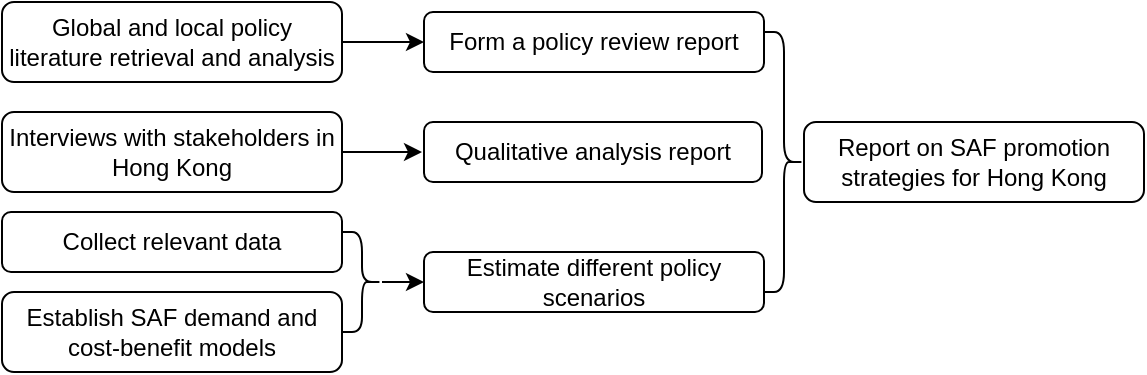 <mxfile version="25.0.3">
  <diagram name="Page-1" id="F2fmTXUnS6H72QZp40Jt">
    <mxGraphModel dx="1434" dy="819" grid="1" gridSize="10" guides="1" tooltips="1" connect="1" arrows="1" fold="1" page="1" pageScale="1" pageWidth="850" pageHeight="1100" math="0" shadow="0">
      <root>
        <mxCell id="0" />
        <mxCell id="1" parent="0" />
        <mxCell id="zcvoPzxGpFqEc6gYfrY5-14" style="edgeStyle=orthogonalEdgeStyle;rounded=0;orthogonalLoop=1;jettySize=auto;html=1;entryX=0;entryY=0.5;entryDx=0;entryDy=0;" edge="1" parent="1" source="zcvoPzxGpFqEc6gYfrY5-3" target="zcvoPzxGpFqEc6gYfrY5-10">
          <mxGeometry relative="1" as="geometry" />
        </mxCell>
        <mxCell id="zcvoPzxGpFqEc6gYfrY5-3" value="&lt;div&gt;Global and local policy literature retrieval and analysis&lt;/div&gt;" style="rounded=1;whiteSpace=wrap;html=1;" vertex="1" parent="1">
          <mxGeometry x="280" y="165" width="170" height="40" as="geometry" />
        </mxCell>
        <mxCell id="zcvoPzxGpFqEc6gYfrY5-13" style="edgeStyle=orthogonalEdgeStyle;rounded=0;orthogonalLoop=1;jettySize=auto;html=1;" edge="1" parent="1" source="zcvoPzxGpFqEc6gYfrY5-4">
          <mxGeometry relative="1" as="geometry">
            <mxPoint x="490" y="240" as="targetPoint" />
          </mxGeometry>
        </mxCell>
        <mxCell id="zcvoPzxGpFqEc6gYfrY5-4" value="Interviews with stakeholders in Hong Kong" style="rounded=1;whiteSpace=wrap;html=1;" vertex="1" parent="1">
          <mxGeometry x="280" y="220" width="170" height="40" as="geometry" />
        </mxCell>
        <mxCell id="zcvoPzxGpFqEc6gYfrY5-5" value="Collect relevant data" style="rounded=1;whiteSpace=wrap;html=1;" vertex="1" parent="1">
          <mxGeometry x="280" y="270" width="170" height="30" as="geometry" />
        </mxCell>
        <mxCell id="zcvoPzxGpFqEc6gYfrY5-6" value="Establish SAF demand and cost-benefit models" style="rounded=1;whiteSpace=wrap;html=1;" vertex="1" parent="1">
          <mxGeometry x="280" y="310" width="170" height="40" as="geometry" />
        </mxCell>
        <mxCell id="zcvoPzxGpFqEc6gYfrY5-7" value="Estimate different policy scenarios" style="rounded=1;whiteSpace=wrap;html=1;" vertex="1" parent="1">
          <mxGeometry x="491" y="290" width="170" height="30" as="geometry" />
        </mxCell>
        <mxCell id="zcvoPzxGpFqEc6gYfrY5-9" style="edgeStyle=orthogonalEdgeStyle;rounded=0;orthogonalLoop=1;jettySize=auto;html=1;" edge="1" parent="1" source="zcvoPzxGpFqEc6gYfrY5-8" target="zcvoPzxGpFqEc6gYfrY5-7">
          <mxGeometry relative="1" as="geometry" />
        </mxCell>
        <mxCell id="zcvoPzxGpFqEc6gYfrY5-8" value="" style="shape=curlyBracket;whiteSpace=wrap;html=1;rounded=1;flipH=1;labelPosition=right;verticalLabelPosition=middle;align=left;verticalAlign=middle;" vertex="1" parent="1">
          <mxGeometry x="450" y="280" width="20" height="50" as="geometry" />
        </mxCell>
        <mxCell id="zcvoPzxGpFqEc6gYfrY5-10" value="Form a policy review report" style="rounded=1;whiteSpace=wrap;html=1;" vertex="1" parent="1">
          <mxGeometry x="491" y="170" width="170" height="30" as="geometry" />
        </mxCell>
        <mxCell id="zcvoPzxGpFqEc6gYfrY5-11" value="Qualitative analysis report" style="rounded=1;whiteSpace=wrap;html=1;" vertex="1" parent="1">
          <mxGeometry x="491" y="225" width="169" height="30" as="geometry" />
        </mxCell>
        <mxCell id="zcvoPzxGpFqEc6gYfrY5-12" value="Report on SAF promotion strategies for Hong Kong" style="rounded=1;whiteSpace=wrap;html=1;" vertex="1" parent="1">
          <mxGeometry x="681" y="225" width="170" height="40" as="geometry" />
        </mxCell>
        <mxCell id="zcvoPzxGpFqEc6gYfrY5-15" value="" style="shape=curlyBracket;whiteSpace=wrap;html=1;rounded=1;flipH=1;labelPosition=right;verticalLabelPosition=middle;align=left;verticalAlign=middle;size=0.5;" vertex="1" parent="1">
          <mxGeometry x="661" y="180" width="20" height="130" as="geometry" />
        </mxCell>
      </root>
    </mxGraphModel>
  </diagram>
</mxfile>
